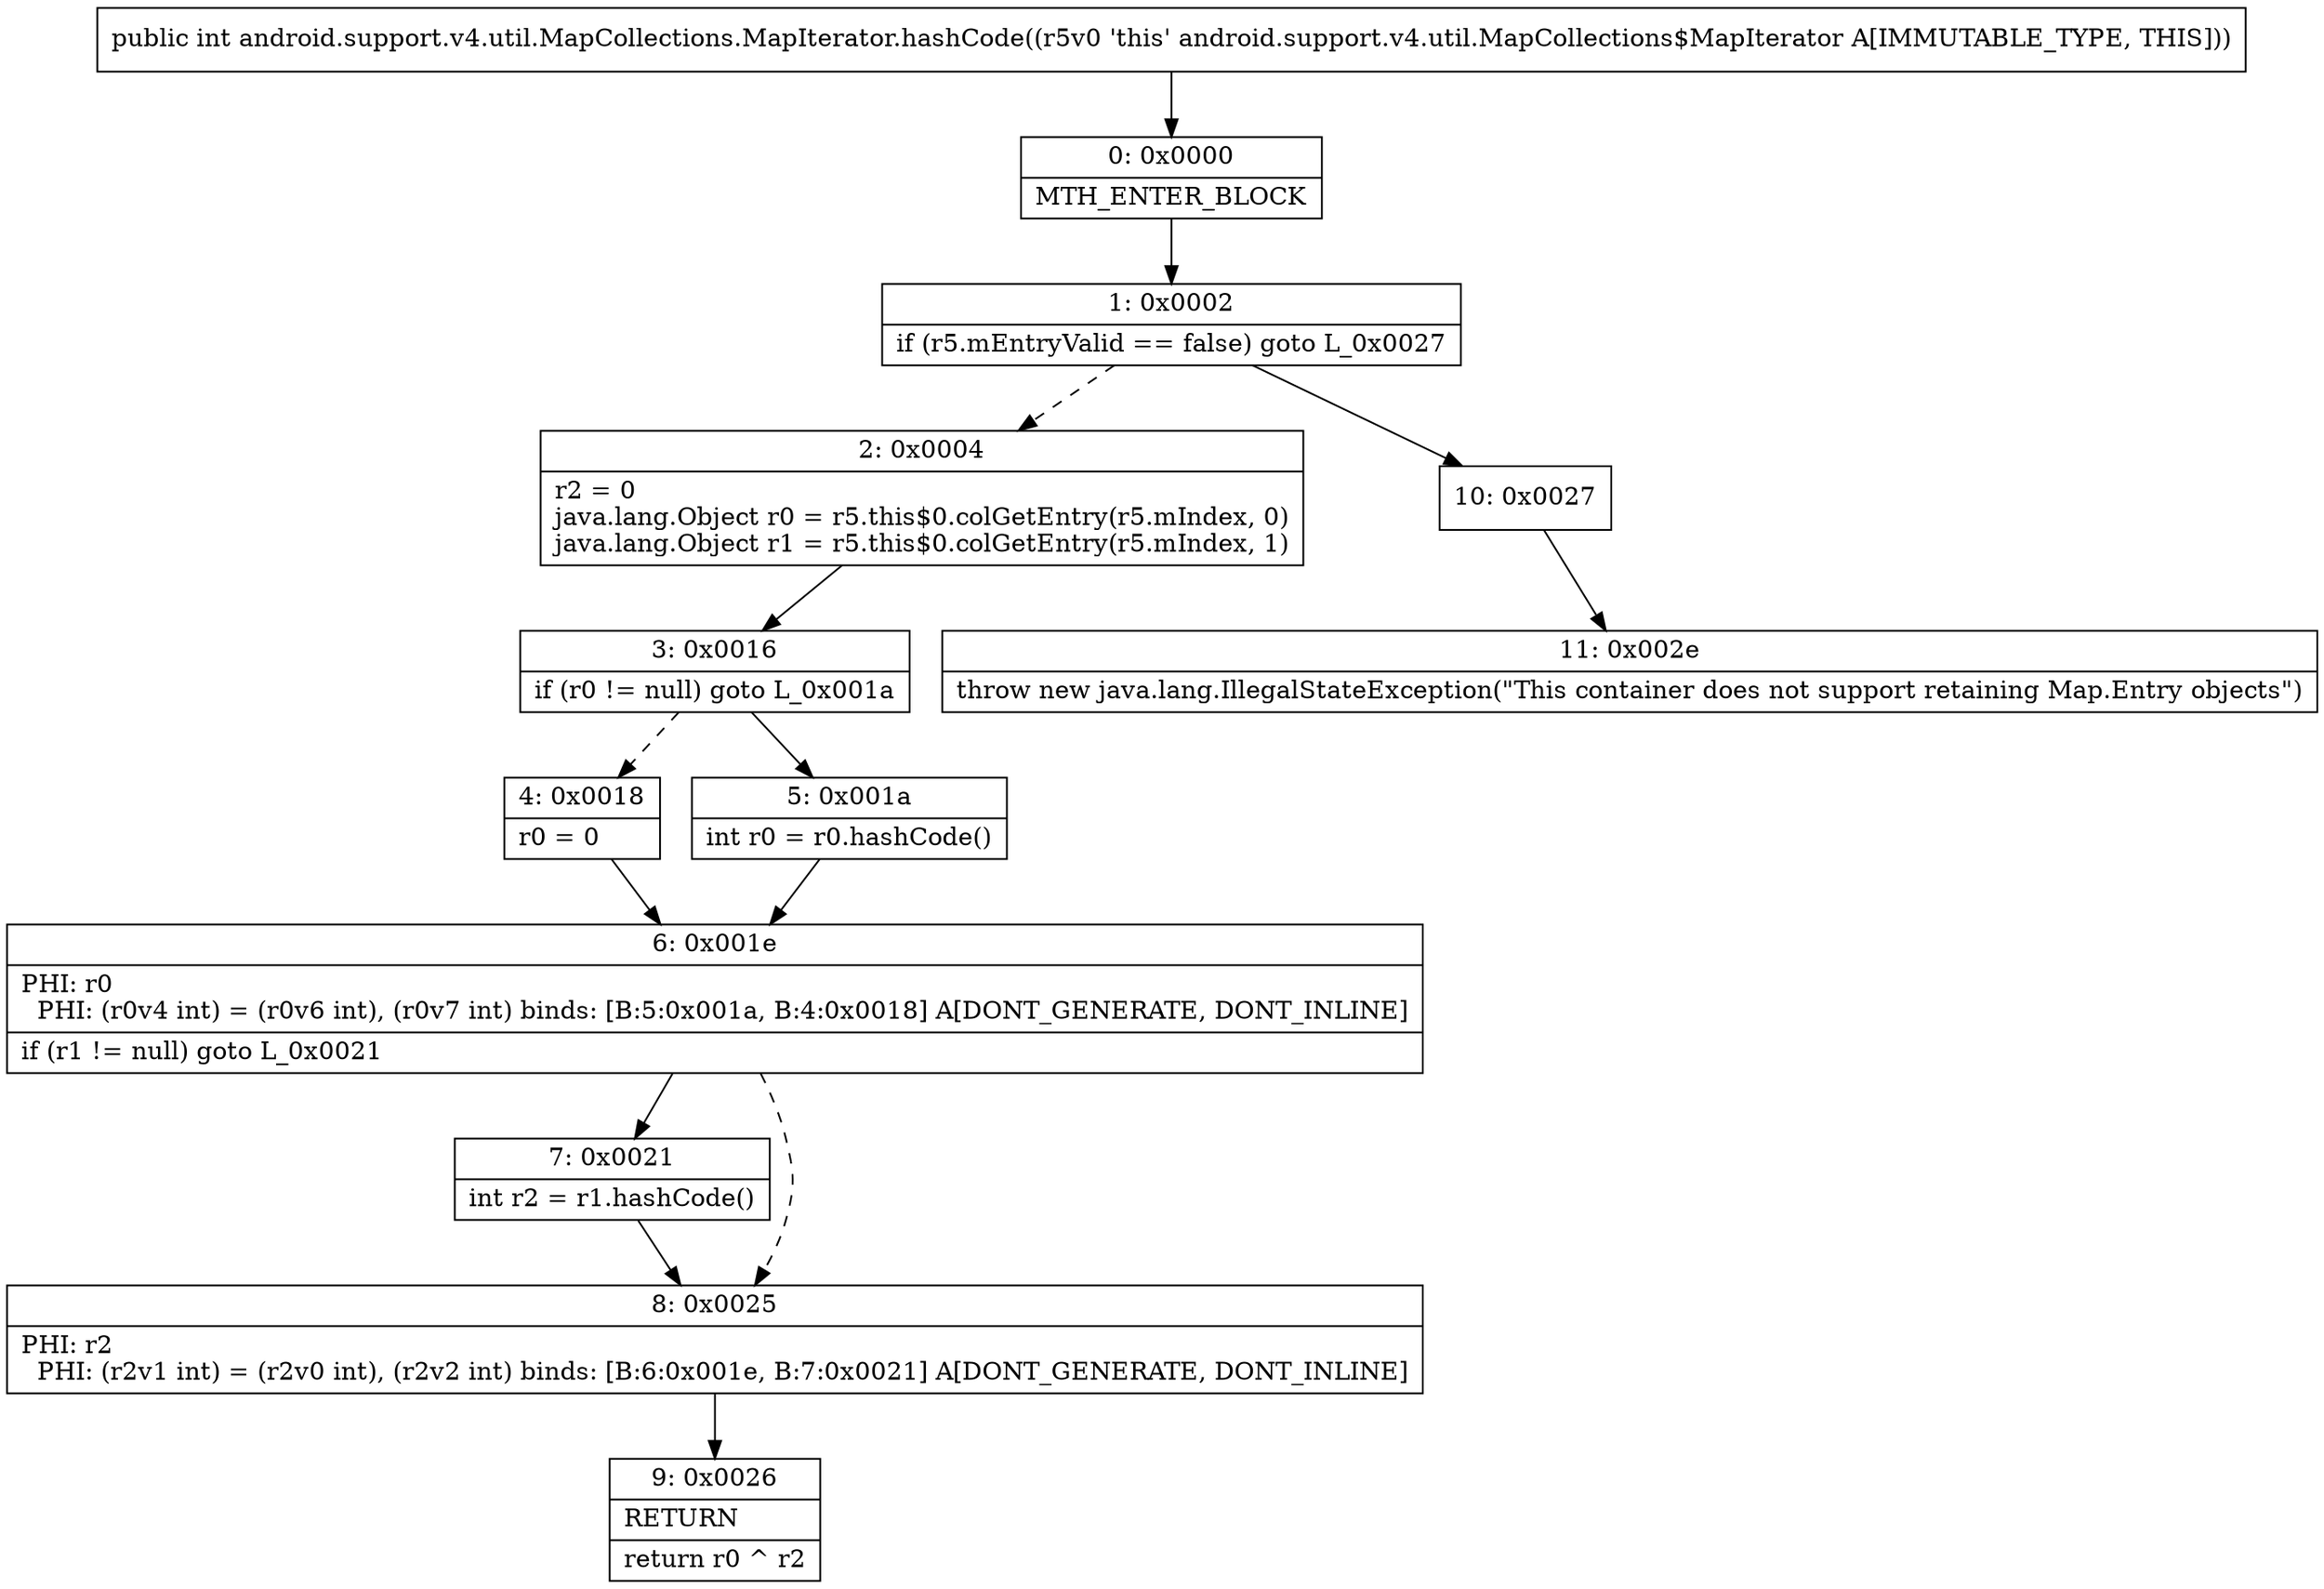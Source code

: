 digraph "CFG forandroid.support.v4.util.MapCollections.MapIterator.hashCode()I" {
Node_0 [shape=record,label="{0\:\ 0x0000|MTH_ENTER_BLOCK\l}"];
Node_1 [shape=record,label="{1\:\ 0x0002|if (r5.mEntryValid == false) goto L_0x0027\l}"];
Node_2 [shape=record,label="{2\:\ 0x0004|r2 = 0\ljava.lang.Object r0 = r5.this$0.colGetEntry(r5.mIndex, 0)\ljava.lang.Object r1 = r5.this$0.colGetEntry(r5.mIndex, 1)\l}"];
Node_3 [shape=record,label="{3\:\ 0x0016|if (r0 != null) goto L_0x001a\l}"];
Node_4 [shape=record,label="{4\:\ 0x0018|r0 = 0\l}"];
Node_5 [shape=record,label="{5\:\ 0x001a|int r0 = r0.hashCode()\l}"];
Node_6 [shape=record,label="{6\:\ 0x001e|PHI: r0 \l  PHI: (r0v4 int) = (r0v6 int), (r0v7 int) binds: [B:5:0x001a, B:4:0x0018] A[DONT_GENERATE, DONT_INLINE]\l|if (r1 != null) goto L_0x0021\l}"];
Node_7 [shape=record,label="{7\:\ 0x0021|int r2 = r1.hashCode()\l}"];
Node_8 [shape=record,label="{8\:\ 0x0025|PHI: r2 \l  PHI: (r2v1 int) = (r2v0 int), (r2v2 int) binds: [B:6:0x001e, B:7:0x0021] A[DONT_GENERATE, DONT_INLINE]\l}"];
Node_9 [shape=record,label="{9\:\ 0x0026|RETURN\l|return r0 ^ r2\l}"];
Node_10 [shape=record,label="{10\:\ 0x0027}"];
Node_11 [shape=record,label="{11\:\ 0x002e|throw new java.lang.IllegalStateException(\"This container does not support retaining Map.Entry objects\")\l}"];
MethodNode[shape=record,label="{public int android.support.v4.util.MapCollections.MapIterator.hashCode((r5v0 'this' android.support.v4.util.MapCollections$MapIterator A[IMMUTABLE_TYPE, THIS])) }"];
MethodNode -> Node_0;
Node_0 -> Node_1;
Node_1 -> Node_2[style=dashed];
Node_1 -> Node_10;
Node_2 -> Node_3;
Node_3 -> Node_4[style=dashed];
Node_3 -> Node_5;
Node_4 -> Node_6;
Node_5 -> Node_6;
Node_6 -> Node_7;
Node_6 -> Node_8[style=dashed];
Node_7 -> Node_8;
Node_8 -> Node_9;
Node_10 -> Node_11;
}

